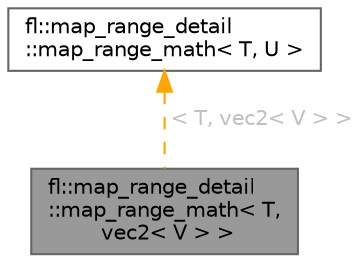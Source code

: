 digraph "fl::map_range_detail::map_range_math&lt; T, vec2&lt; V &gt; &gt;"
{
 // INTERACTIVE_SVG=YES
 // LATEX_PDF_SIZE
  bgcolor="transparent";
  edge [fontname=Helvetica,fontsize=10,labelfontname=Helvetica,labelfontsize=10];
  node [fontname=Helvetica,fontsize=10,shape=box,height=0.2,width=0.4];
  Node1 [id="Node000001",label="fl::map_range_detail\l::map_range_math\< T,\l vec2\< V \> \>",height=0.2,width=0.4,color="gray40", fillcolor="grey60", style="filled", fontcolor="black",tooltip=" "];
  Node2 -> Node1 [id="edge1_Node000001_Node000002",dir="back",color="orange",style="dashed",tooltip=" ",label=" \< T, vec2\< V \> \>",fontcolor="grey" ];
  Node2 [id="Node000002",label="fl::map_range_detail\l::map_range_math\< T, U \>",height=0.2,width=0.4,color="gray40", fillcolor="white", style="filled",URL="$d5/dca/structfl_1_1map__range__detail_1_1map__range__math.html",tooltip=" "];
}
